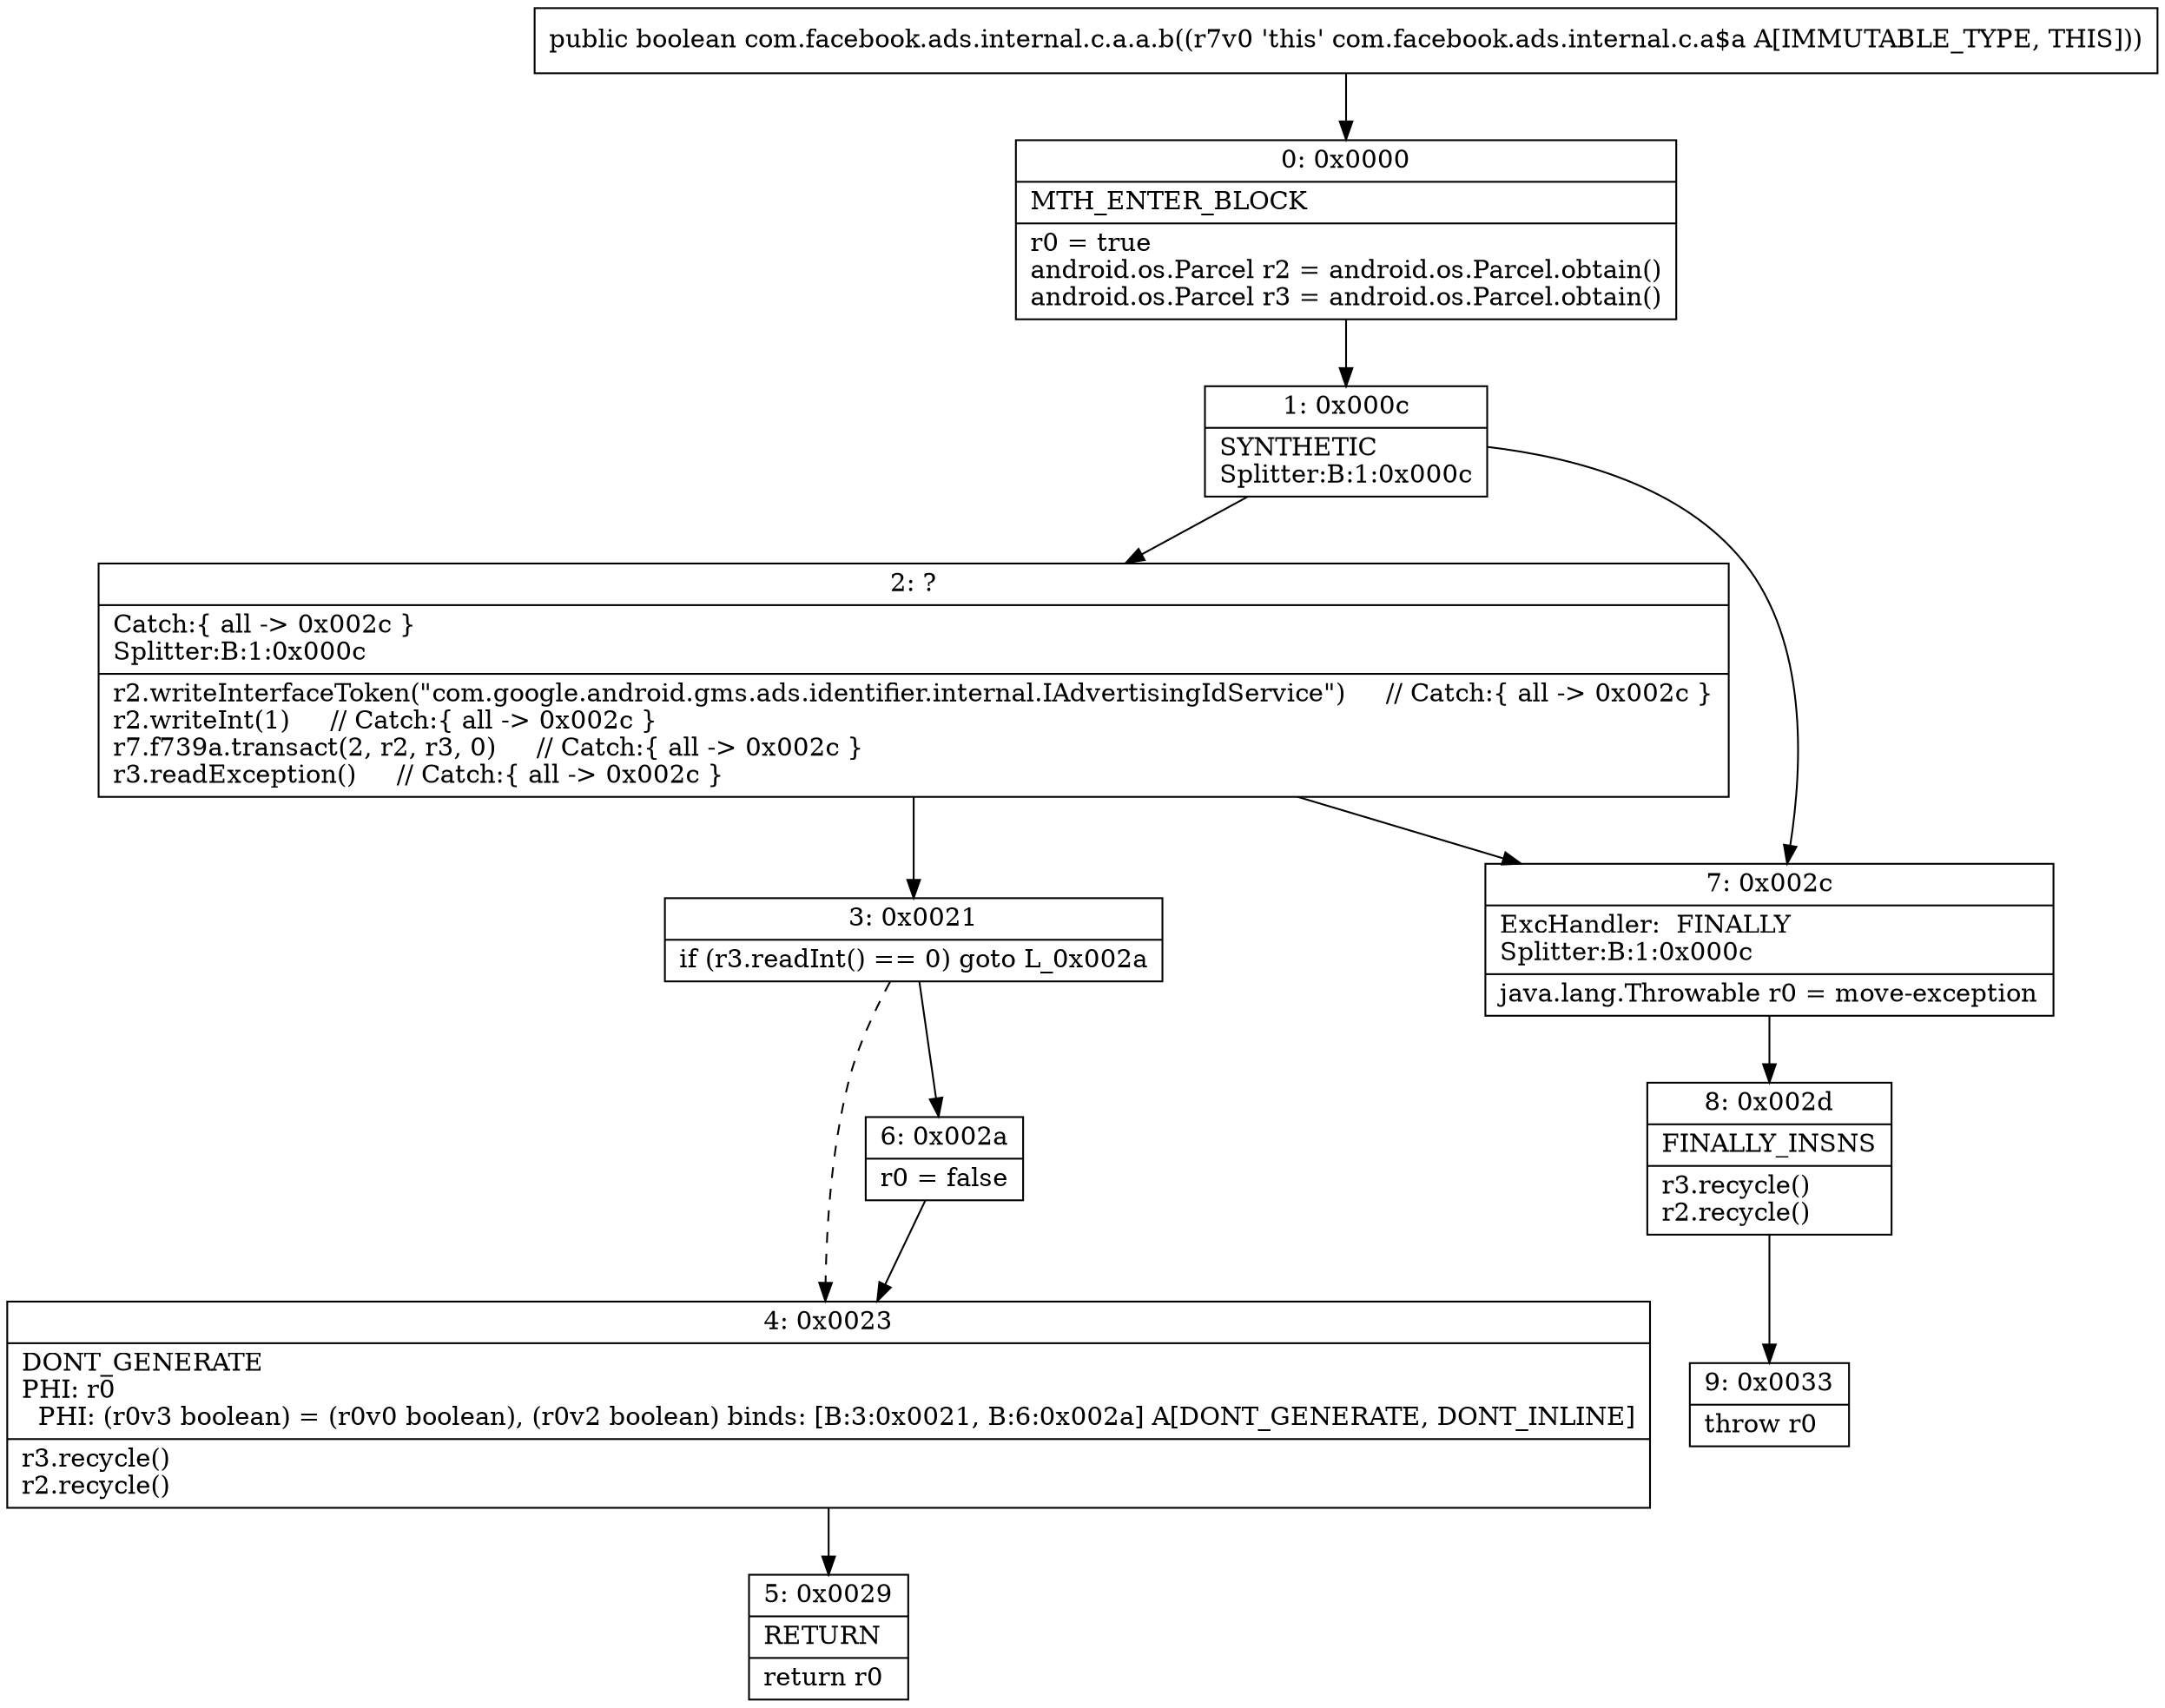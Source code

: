 digraph "CFG forcom.facebook.ads.internal.c.a.a.b()Z" {
Node_0 [shape=record,label="{0\:\ 0x0000|MTH_ENTER_BLOCK\l|r0 = true\landroid.os.Parcel r2 = android.os.Parcel.obtain()\landroid.os.Parcel r3 = android.os.Parcel.obtain()\l}"];
Node_1 [shape=record,label="{1\:\ 0x000c|SYNTHETIC\lSplitter:B:1:0x000c\l}"];
Node_2 [shape=record,label="{2\:\ ?|Catch:\{ all \-\> 0x002c \}\lSplitter:B:1:0x000c\l|r2.writeInterfaceToken(\"com.google.android.gms.ads.identifier.internal.IAdvertisingIdService\")     \/\/ Catch:\{ all \-\> 0x002c \}\lr2.writeInt(1)     \/\/ Catch:\{ all \-\> 0x002c \}\lr7.f739a.transact(2, r2, r3, 0)     \/\/ Catch:\{ all \-\> 0x002c \}\lr3.readException()     \/\/ Catch:\{ all \-\> 0x002c \}\l}"];
Node_3 [shape=record,label="{3\:\ 0x0021|if (r3.readInt() == 0) goto L_0x002a\l}"];
Node_4 [shape=record,label="{4\:\ 0x0023|DONT_GENERATE\lPHI: r0 \l  PHI: (r0v3 boolean) = (r0v0 boolean), (r0v2 boolean) binds: [B:3:0x0021, B:6:0x002a] A[DONT_GENERATE, DONT_INLINE]\l|r3.recycle()\lr2.recycle()\l}"];
Node_5 [shape=record,label="{5\:\ 0x0029|RETURN\l|return r0\l}"];
Node_6 [shape=record,label="{6\:\ 0x002a|r0 = false\l}"];
Node_7 [shape=record,label="{7\:\ 0x002c|ExcHandler:  FINALLY\lSplitter:B:1:0x000c\l|java.lang.Throwable r0 = move\-exception\l}"];
Node_8 [shape=record,label="{8\:\ 0x002d|FINALLY_INSNS\l|r3.recycle()\lr2.recycle()\l}"];
Node_9 [shape=record,label="{9\:\ 0x0033|throw r0\l}"];
MethodNode[shape=record,label="{public boolean com.facebook.ads.internal.c.a.a.b((r7v0 'this' com.facebook.ads.internal.c.a$a A[IMMUTABLE_TYPE, THIS])) }"];
MethodNode -> Node_0;
Node_0 -> Node_1;
Node_1 -> Node_2;
Node_1 -> Node_7;
Node_2 -> Node_7;
Node_2 -> Node_3;
Node_3 -> Node_4[style=dashed];
Node_3 -> Node_6;
Node_4 -> Node_5;
Node_6 -> Node_4;
Node_7 -> Node_8;
Node_8 -> Node_9;
}

